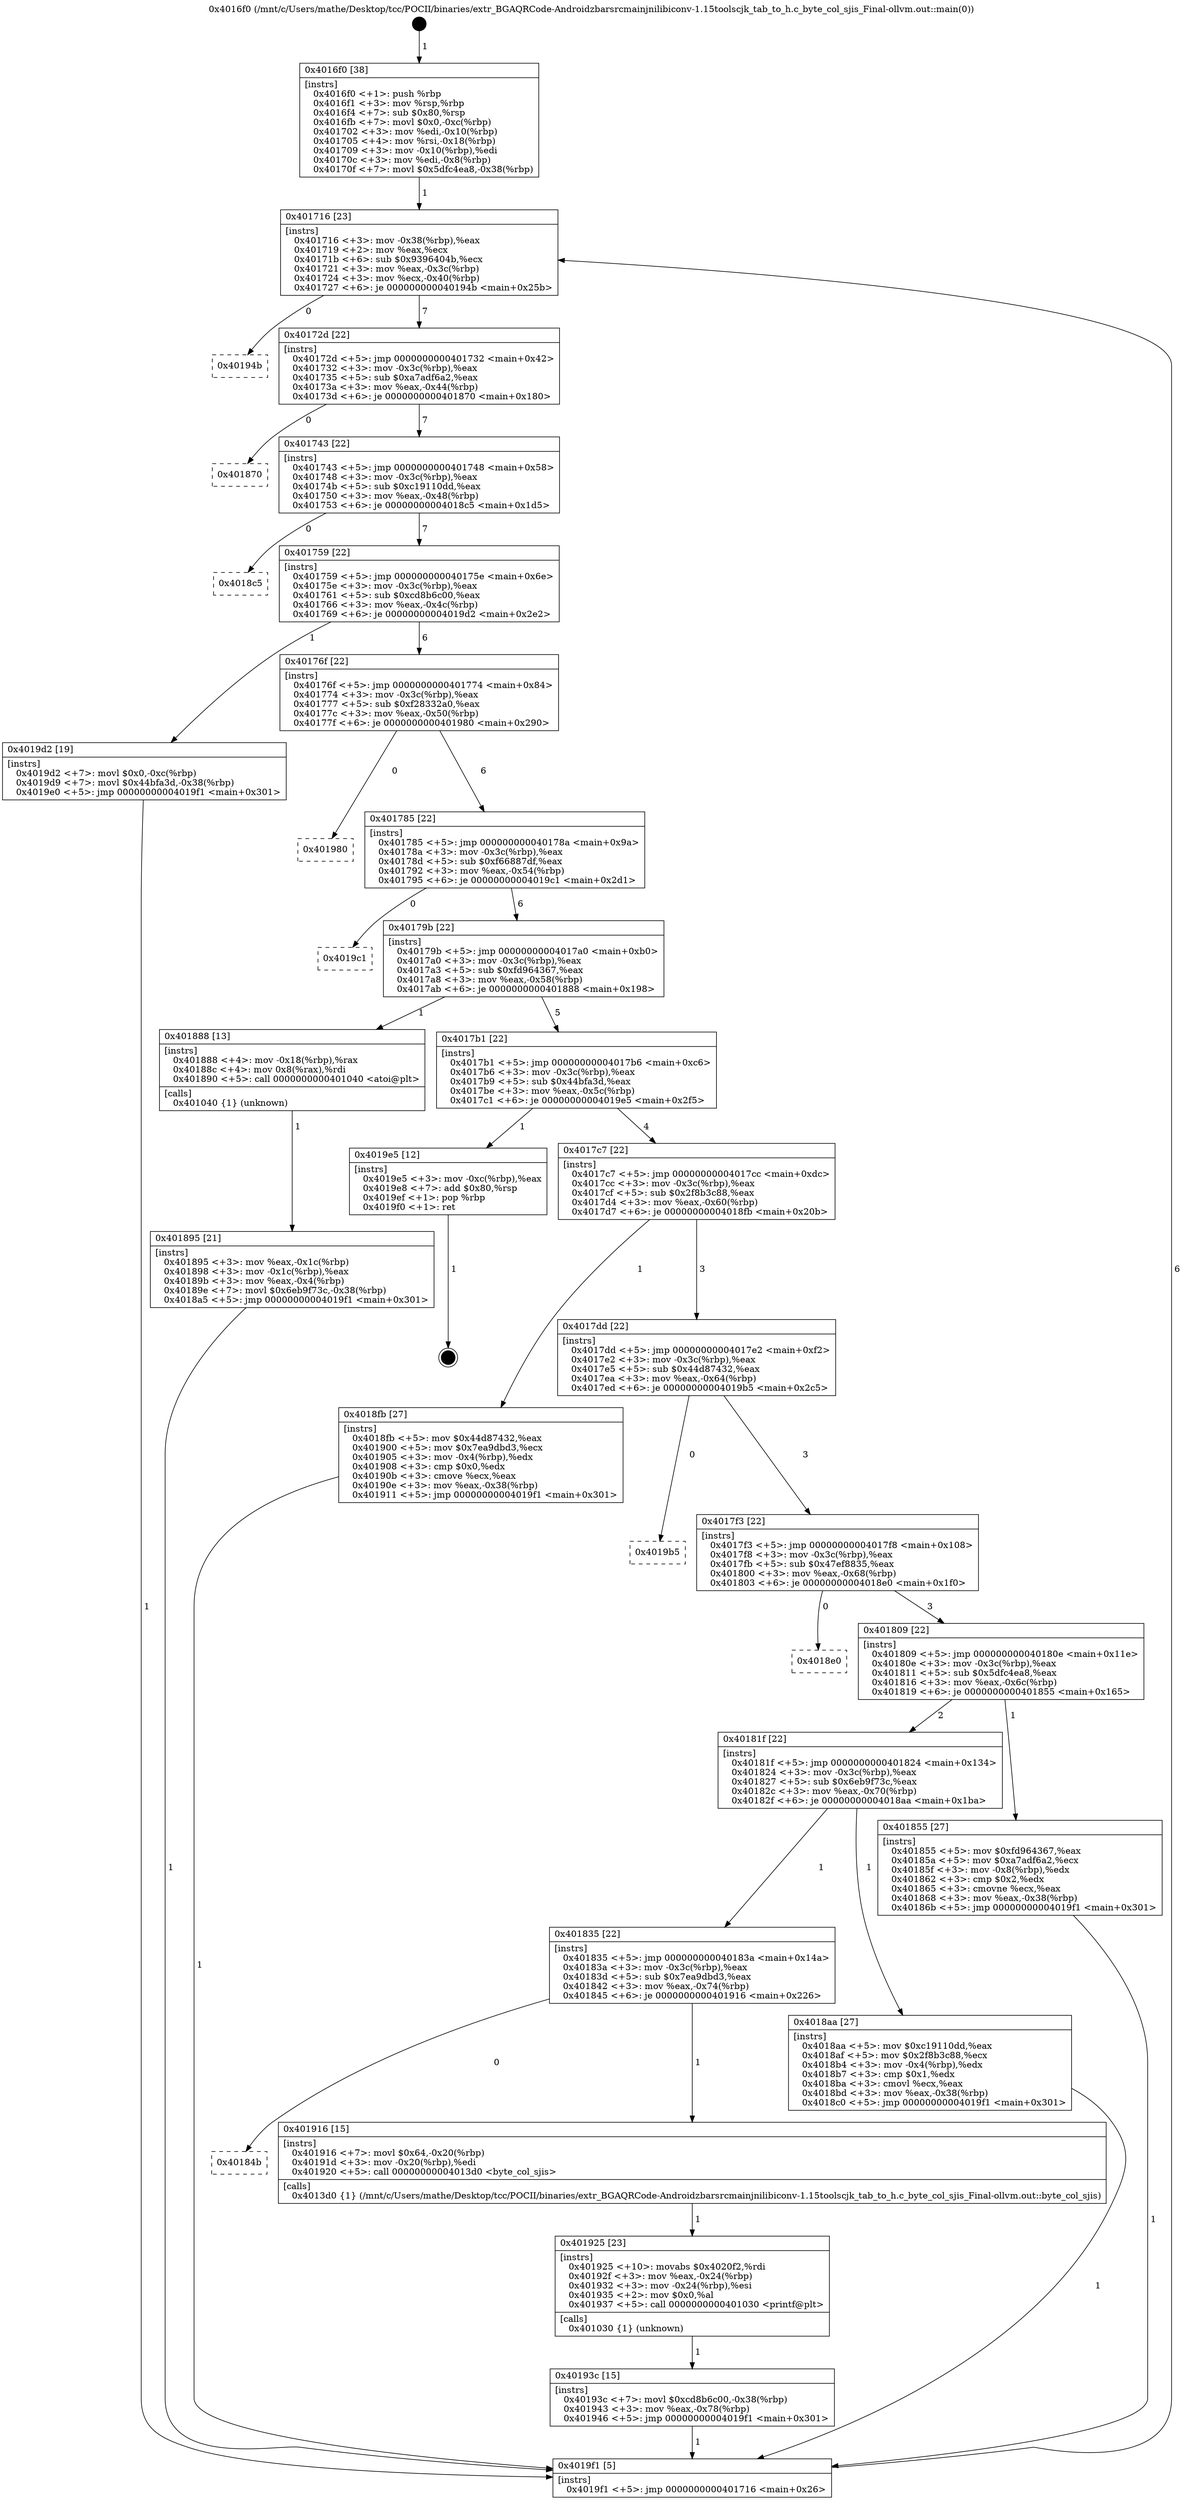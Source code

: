 digraph "0x4016f0" {
  label = "0x4016f0 (/mnt/c/Users/mathe/Desktop/tcc/POCII/binaries/extr_BGAQRCode-Androidzbarsrcmainjnilibiconv-1.15toolscjk_tab_to_h.c_byte_col_sjis_Final-ollvm.out::main(0))"
  labelloc = "t"
  node[shape=record]

  Entry [label="",width=0.3,height=0.3,shape=circle,fillcolor=black,style=filled]
  "0x401716" [label="{
     0x401716 [23]\l
     | [instrs]\l
     &nbsp;&nbsp;0x401716 \<+3\>: mov -0x38(%rbp),%eax\l
     &nbsp;&nbsp;0x401719 \<+2\>: mov %eax,%ecx\l
     &nbsp;&nbsp;0x40171b \<+6\>: sub $0x9396404b,%ecx\l
     &nbsp;&nbsp;0x401721 \<+3\>: mov %eax,-0x3c(%rbp)\l
     &nbsp;&nbsp;0x401724 \<+3\>: mov %ecx,-0x40(%rbp)\l
     &nbsp;&nbsp;0x401727 \<+6\>: je 000000000040194b \<main+0x25b\>\l
  }"]
  "0x40194b" [label="{
     0x40194b\l
  }", style=dashed]
  "0x40172d" [label="{
     0x40172d [22]\l
     | [instrs]\l
     &nbsp;&nbsp;0x40172d \<+5\>: jmp 0000000000401732 \<main+0x42\>\l
     &nbsp;&nbsp;0x401732 \<+3\>: mov -0x3c(%rbp),%eax\l
     &nbsp;&nbsp;0x401735 \<+5\>: sub $0xa7adf6a2,%eax\l
     &nbsp;&nbsp;0x40173a \<+3\>: mov %eax,-0x44(%rbp)\l
     &nbsp;&nbsp;0x40173d \<+6\>: je 0000000000401870 \<main+0x180\>\l
  }"]
  Exit [label="",width=0.3,height=0.3,shape=circle,fillcolor=black,style=filled,peripheries=2]
  "0x401870" [label="{
     0x401870\l
  }", style=dashed]
  "0x401743" [label="{
     0x401743 [22]\l
     | [instrs]\l
     &nbsp;&nbsp;0x401743 \<+5\>: jmp 0000000000401748 \<main+0x58\>\l
     &nbsp;&nbsp;0x401748 \<+3\>: mov -0x3c(%rbp),%eax\l
     &nbsp;&nbsp;0x40174b \<+5\>: sub $0xc19110dd,%eax\l
     &nbsp;&nbsp;0x401750 \<+3\>: mov %eax,-0x48(%rbp)\l
     &nbsp;&nbsp;0x401753 \<+6\>: je 00000000004018c5 \<main+0x1d5\>\l
  }"]
  "0x40193c" [label="{
     0x40193c [15]\l
     | [instrs]\l
     &nbsp;&nbsp;0x40193c \<+7\>: movl $0xcd8b6c00,-0x38(%rbp)\l
     &nbsp;&nbsp;0x401943 \<+3\>: mov %eax,-0x78(%rbp)\l
     &nbsp;&nbsp;0x401946 \<+5\>: jmp 00000000004019f1 \<main+0x301\>\l
  }"]
  "0x4018c5" [label="{
     0x4018c5\l
  }", style=dashed]
  "0x401759" [label="{
     0x401759 [22]\l
     | [instrs]\l
     &nbsp;&nbsp;0x401759 \<+5\>: jmp 000000000040175e \<main+0x6e\>\l
     &nbsp;&nbsp;0x40175e \<+3\>: mov -0x3c(%rbp),%eax\l
     &nbsp;&nbsp;0x401761 \<+5\>: sub $0xcd8b6c00,%eax\l
     &nbsp;&nbsp;0x401766 \<+3\>: mov %eax,-0x4c(%rbp)\l
     &nbsp;&nbsp;0x401769 \<+6\>: je 00000000004019d2 \<main+0x2e2\>\l
  }"]
  "0x401925" [label="{
     0x401925 [23]\l
     | [instrs]\l
     &nbsp;&nbsp;0x401925 \<+10\>: movabs $0x4020f2,%rdi\l
     &nbsp;&nbsp;0x40192f \<+3\>: mov %eax,-0x24(%rbp)\l
     &nbsp;&nbsp;0x401932 \<+3\>: mov -0x24(%rbp),%esi\l
     &nbsp;&nbsp;0x401935 \<+2\>: mov $0x0,%al\l
     &nbsp;&nbsp;0x401937 \<+5\>: call 0000000000401030 \<printf@plt\>\l
     | [calls]\l
     &nbsp;&nbsp;0x401030 \{1\} (unknown)\l
  }"]
  "0x4019d2" [label="{
     0x4019d2 [19]\l
     | [instrs]\l
     &nbsp;&nbsp;0x4019d2 \<+7\>: movl $0x0,-0xc(%rbp)\l
     &nbsp;&nbsp;0x4019d9 \<+7\>: movl $0x44bfa3d,-0x38(%rbp)\l
     &nbsp;&nbsp;0x4019e0 \<+5\>: jmp 00000000004019f1 \<main+0x301\>\l
  }"]
  "0x40176f" [label="{
     0x40176f [22]\l
     | [instrs]\l
     &nbsp;&nbsp;0x40176f \<+5\>: jmp 0000000000401774 \<main+0x84\>\l
     &nbsp;&nbsp;0x401774 \<+3\>: mov -0x3c(%rbp),%eax\l
     &nbsp;&nbsp;0x401777 \<+5\>: sub $0xf28332a0,%eax\l
     &nbsp;&nbsp;0x40177c \<+3\>: mov %eax,-0x50(%rbp)\l
     &nbsp;&nbsp;0x40177f \<+6\>: je 0000000000401980 \<main+0x290\>\l
  }"]
  "0x40184b" [label="{
     0x40184b\l
  }", style=dashed]
  "0x401980" [label="{
     0x401980\l
  }", style=dashed]
  "0x401785" [label="{
     0x401785 [22]\l
     | [instrs]\l
     &nbsp;&nbsp;0x401785 \<+5\>: jmp 000000000040178a \<main+0x9a\>\l
     &nbsp;&nbsp;0x40178a \<+3\>: mov -0x3c(%rbp),%eax\l
     &nbsp;&nbsp;0x40178d \<+5\>: sub $0xf66887df,%eax\l
     &nbsp;&nbsp;0x401792 \<+3\>: mov %eax,-0x54(%rbp)\l
     &nbsp;&nbsp;0x401795 \<+6\>: je 00000000004019c1 \<main+0x2d1\>\l
  }"]
  "0x401916" [label="{
     0x401916 [15]\l
     | [instrs]\l
     &nbsp;&nbsp;0x401916 \<+7\>: movl $0x64,-0x20(%rbp)\l
     &nbsp;&nbsp;0x40191d \<+3\>: mov -0x20(%rbp),%edi\l
     &nbsp;&nbsp;0x401920 \<+5\>: call 00000000004013d0 \<byte_col_sjis\>\l
     | [calls]\l
     &nbsp;&nbsp;0x4013d0 \{1\} (/mnt/c/Users/mathe/Desktop/tcc/POCII/binaries/extr_BGAQRCode-Androidzbarsrcmainjnilibiconv-1.15toolscjk_tab_to_h.c_byte_col_sjis_Final-ollvm.out::byte_col_sjis)\l
  }"]
  "0x4019c1" [label="{
     0x4019c1\l
  }", style=dashed]
  "0x40179b" [label="{
     0x40179b [22]\l
     | [instrs]\l
     &nbsp;&nbsp;0x40179b \<+5\>: jmp 00000000004017a0 \<main+0xb0\>\l
     &nbsp;&nbsp;0x4017a0 \<+3\>: mov -0x3c(%rbp),%eax\l
     &nbsp;&nbsp;0x4017a3 \<+5\>: sub $0xfd964367,%eax\l
     &nbsp;&nbsp;0x4017a8 \<+3\>: mov %eax,-0x58(%rbp)\l
     &nbsp;&nbsp;0x4017ab \<+6\>: je 0000000000401888 \<main+0x198\>\l
  }"]
  "0x401835" [label="{
     0x401835 [22]\l
     | [instrs]\l
     &nbsp;&nbsp;0x401835 \<+5\>: jmp 000000000040183a \<main+0x14a\>\l
     &nbsp;&nbsp;0x40183a \<+3\>: mov -0x3c(%rbp),%eax\l
     &nbsp;&nbsp;0x40183d \<+5\>: sub $0x7ea9dbd3,%eax\l
     &nbsp;&nbsp;0x401842 \<+3\>: mov %eax,-0x74(%rbp)\l
     &nbsp;&nbsp;0x401845 \<+6\>: je 0000000000401916 \<main+0x226\>\l
  }"]
  "0x401888" [label="{
     0x401888 [13]\l
     | [instrs]\l
     &nbsp;&nbsp;0x401888 \<+4\>: mov -0x18(%rbp),%rax\l
     &nbsp;&nbsp;0x40188c \<+4\>: mov 0x8(%rax),%rdi\l
     &nbsp;&nbsp;0x401890 \<+5\>: call 0000000000401040 \<atoi@plt\>\l
     | [calls]\l
     &nbsp;&nbsp;0x401040 \{1\} (unknown)\l
  }"]
  "0x4017b1" [label="{
     0x4017b1 [22]\l
     | [instrs]\l
     &nbsp;&nbsp;0x4017b1 \<+5\>: jmp 00000000004017b6 \<main+0xc6\>\l
     &nbsp;&nbsp;0x4017b6 \<+3\>: mov -0x3c(%rbp),%eax\l
     &nbsp;&nbsp;0x4017b9 \<+5\>: sub $0x44bfa3d,%eax\l
     &nbsp;&nbsp;0x4017be \<+3\>: mov %eax,-0x5c(%rbp)\l
     &nbsp;&nbsp;0x4017c1 \<+6\>: je 00000000004019e5 \<main+0x2f5\>\l
  }"]
  "0x4018aa" [label="{
     0x4018aa [27]\l
     | [instrs]\l
     &nbsp;&nbsp;0x4018aa \<+5\>: mov $0xc19110dd,%eax\l
     &nbsp;&nbsp;0x4018af \<+5\>: mov $0x2f8b3c88,%ecx\l
     &nbsp;&nbsp;0x4018b4 \<+3\>: mov -0x4(%rbp),%edx\l
     &nbsp;&nbsp;0x4018b7 \<+3\>: cmp $0x1,%edx\l
     &nbsp;&nbsp;0x4018ba \<+3\>: cmovl %ecx,%eax\l
     &nbsp;&nbsp;0x4018bd \<+3\>: mov %eax,-0x38(%rbp)\l
     &nbsp;&nbsp;0x4018c0 \<+5\>: jmp 00000000004019f1 \<main+0x301\>\l
  }"]
  "0x4019e5" [label="{
     0x4019e5 [12]\l
     | [instrs]\l
     &nbsp;&nbsp;0x4019e5 \<+3\>: mov -0xc(%rbp),%eax\l
     &nbsp;&nbsp;0x4019e8 \<+7\>: add $0x80,%rsp\l
     &nbsp;&nbsp;0x4019ef \<+1\>: pop %rbp\l
     &nbsp;&nbsp;0x4019f0 \<+1\>: ret\l
  }"]
  "0x4017c7" [label="{
     0x4017c7 [22]\l
     | [instrs]\l
     &nbsp;&nbsp;0x4017c7 \<+5\>: jmp 00000000004017cc \<main+0xdc\>\l
     &nbsp;&nbsp;0x4017cc \<+3\>: mov -0x3c(%rbp),%eax\l
     &nbsp;&nbsp;0x4017cf \<+5\>: sub $0x2f8b3c88,%eax\l
     &nbsp;&nbsp;0x4017d4 \<+3\>: mov %eax,-0x60(%rbp)\l
     &nbsp;&nbsp;0x4017d7 \<+6\>: je 00000000004018fb \<main+0x20b\>\l
  }"]
  "0x401895" [label="{
     0x401895 [21]\l
     | [instrs]\l
     &nbsp;&nbsp;0x401895 \<+3\>: mov %eax,-0x1c(%rbp)\l
     &nbsp;&nbsp;0x401898 \<+3\>: mov -0x1c(%rbp),%eax\l
     &nbsp;&nbsp;0x40189b \<+3\>: mov %eax,-0x4(%rbp)\l
     &nbsp;&nbsp;0x40189e \<+7\>: movl $0x6eb9f73c,-0x38(%rbp)\l
     &nbsp;&nbsp;0x4018a5 \<+5\>: jmp 00000000004019f1 \<main+0x301\>\l
  }"]
  "0x4018fb" [label="{
     0x4018fb [27]\l
     | [instrs]\l
     &nbsp;&nbsp;0x4018fb \<+5\>: mov $0x44d87432,%eax\l
     &nbsp;&nbsp;0x401900 \<+5\>: mov $0x7ea9dbd3,%ecx\l
     &nbsp;&nbsp;0x401905 \<+3\>: mov -0x4(%rbp),%edx\l
     &nbsp;&nbsp;0x401908 \<+3\>: cmp $0x0,%edx\l
     &nbsp;&nbsp;0x40190b \<+3\>: cmove %ecx,%eax\l
     &nbsp;&nbsp;0x40190e \<+3\>: mov %eax,-0x38(%rbp)\l
     &nbsp;&nbsp;0x401911 \<+5\>: jmp 00000000004019f1 \<main+0x301\>\l
  }"]
  "0x4017dd" [label="{
     0x4017dd [22]\l
     | [instrs]\l
     &nbsp;&nbsp;0x4017dd \<+5\>: jmp 00000000004017e2 \<main+0xf2\>\l
     &nbsp;&nbsp;0x4017e2 \<+3\>: mov -0x3c(%rbp),%eax\l
     &nbsp;&nbsp;0x4017e5 \<+5\>: sub $0x44d87432,%eax\l
     &nbsp;&nbsp;0x4017ea \<+3\>: mov %eax,-0x64(%rbp)\l
     &nbsp;&nbsp;0x4017ed \<+6\>: je 00000000004019b5 \<main+0x2c5\>\l
  }"]
  "0x4016f0" [label="{
     0x4016f0 [38]\l
     | [instrs]\l
     &nbsp;&nbsp;0x4016f0 \<+1\>: push %rbp\l
     &nbsp;&nbsp;0x4016f1 \<+3\>: mov %rsp,%rbp\l
     &nbsp;&nbsp;0x4016f4 \<+7\>: sub $0x80,%rsp\l
     &nbsp;&nbsp;0x4016fb \<+7\>: movl $0x0,-0xc(%rbp)\l
     &nbsp;&nbsp;0x401702 \<+3\>: mov %edi,-0x10(%rbp)\l
     &nbsp;&nbsp;0x401705 \<+4\>: mov %rsi,-0x18(%rbp)\l
     &nbsp;&nbsp;0x401709 \<+3\>: mov -0x10(%rbp),%edi\l
     &nbsp;&nbsp;0x40170c \<+3\>: mov %edi,-0x8(%rbp)\l
     &nbsp;&nbsp;0x40170f \<+7\>: movl $0x5dfc4ea8,-0x38(%rbp)\l
  }"]
  "0x4019b5" [label="{
     0x4019b5\l
  }", style=dashed]
  "0x4017f3" [label="{
     0x4017f3 [22]\l
     | [instrs]\l
     &nbsp;&nbsp;0x4017f3 \<+5\>: jmp 00000000004017f8 \<main+0x108\>\l
     &nbsp;&nbsp;0x4017f8 \<+3\>: mov -0x3c(%rbp),%eax\l
     &nbsp;&nbsp;0x4017fb \<+5\>: sub $0x47ef8835,%eax\l
     &nbsp;&nbsp;0x401800 \<+3\>: mov %eax,-0x68(%rbp)\l
     &nbsp;&nbsp;0x401803 \<+6\>: je 00000000004018e0 \<main+0x1f0\>\l
  }"]
  "0x4019f1" [label="{
     0x4019f1 [5]\l
     | [instrs]\l
     &nbsp;&nbsp;0x4019f1 \<+5\>: jmp 0000000000401716 \<main+0x26\>\l
  }"]
  "0x4018e0" [label="{
     0x4018e0\l
  }", style=dashed]
  "0x401809" [label="{
     0x401809 [22]\l
     | [instrs]\l
     &nbsp;&nbsp;0x401809 \<+5\>: jmp 000000000040180e \<main+0x11e\>\l
     &nbsp;&nbsp;0x40180e \<+3\>: mov -0x3c(%rbp),%eax\l
     &nbsp;&nbsp;0x401811 \<+5\>: sub $0x5dfc4ea8,%eax\l
     &nbsp;&nbsp;0x401816 \<+3\>: mov %eax,-0x6c(%rbp)\l
     &nbsp;&nbsp;0x401819 \<+6\>: je 0000000000401855 \<main+0x165\>\l
  }"]
  "0x40181f" [label="{
     0x40181f [22]\l
     | [instrs]\l
     &nbsp;&nbsp;0x40181f \<+5\>: jmp 0000000000401824 \<main+0x134\>\l
     &nbsp;&nbsp;0x401824 \<+3\>: mov -0x3c(%rbp),%eax\l
     &nbsp;&nbsp;0x401827 \<+5\>: sub $0x6eb9f73c,%eax\l
     &nbsp;&nbsp;0x40182c \<+3\>: mov %eax,-0x70(%rbp)\l
     &nbsp;&nbsp;0x40182f \<+6\>: je 00000000004018aa \<main+0x1ba\>\l
  }"]
  "0x401855" [label="{
     0x401855 [27]\l
     | [instrs]\l
     &nbsp;&nbsp;0x401855 \<+5\>: mov $0xfd964367,%eax\l
     &nbsp;&nbsp;0x40185a \<+5\>: mov $0xa7adf6a2,%ecx\l
     &nbsp;&nbsp;0x40185f \<+3\>: mov -0x8(%rbp),%edx\l
     &nbsp;&nbsp;0x401862 \<+3\>: cmp $0x2,%edx\l
     &nbsp;&nbsp;0x401865 \<+3\>: cmovne %ecx,%eax\l
     &nbsp;&nbsp;0x401868 \<+3\>: mov %eax,-0x38(%rbp)\l
     &nbsp;&nbsp;0x40186b \<+5\>: jmp 00000000004019f1 \<main+0x301\>\l
  }"]
  Entry -> "0x4016f0" [label=" 1"]
  "0x401716" -> "0x40194b" [label=" 0"]
  "0x401716" -> "0x40172d" [label=" 7"]
  "0x4019e5" -> Exit [label=" 1"]
  "0x40172d" -> "0x401870" [label=" 0"]
  "0x40172d" -> "0x401743" [label=" 7"]
  "0x4019d2" -> "0x4019f1" [label=" 1"]
  "0x401743" -> "0x4018c5" [label=" 0"]
  "0x401743" -> "0x401759" [label=" 7"]
  "0x40193c" -> "0x4019f1" [label=" 1"]
  "0x401759" -> "0x4019d2" [label=" 1"]
  "0x401759" -> "0x40176f" [label=" 6"]
  "0x401925" -> "0x40193c" [label=" 1"]
  "0x40176f" -> "0x401980" [label=" 0"]
  "0x40176f" -> "0x401785" [label=" 6"]
  "0x401916" -> "0x401925" [label=" 1"]
  "0x401785" -> "0x4019c1" [label=" 0"]
  "0x401785" -> "0x40179b" [label=" 6"]
  "0x401835" -> "0x40184b" [label=" 0"]
  "0x40179b" -> "0x401888" [label=" 1"]
  "0x40179b" -> "0x4017b1" [label=" 5"]
  "0x401835" -> "0x401916" [label=" 1"]
  "0x4017b1" -> "0x4019e5" [label=" 1"]
  "0x4017b1" -> "0x4017c7" [label=" 4"]
  "0x4018fb" -> "0x4019f1" [label=" 1"]
  "0x4017c7" -> "0x4018fb" [label=" 1"]
  "0x4017c7" -> "0x4017dd" [label=" 3"]
  "0x40181f" -> "0x401835" [label=" 1"]
  "0x4017dd" -> "0x4019b5" [label=" 0"]
  "0x4017dd" -> "0x4017f3" [label=" 3"]
  "0x40181f" -> "0x4018aa" [label=" 1"]
  "0x4017f3" -> "0x4018e0" [label=" 0"]
  "0x4017f3" -> "0x401809" [label=" 3"]
  "0x4018aa" -> "0x4019f1" [label=" 1"]
  "0x401809" -> "0x401855" [label=" 1"]
  "0x401809" -> "0x40181f" [label=" 2"]
  "0x401855" -> "0x4019f1" [label=" 1"]
  "0x4016f0" -> "0x401716" [label=" 1"]
  "0x4019f1" -> "0x401716" [label=" 6"]
  "0x401888" -> "0x401895" [label=" 1"]
  "0x401895" -> "0x4019f1" [label=" 1"]
}
